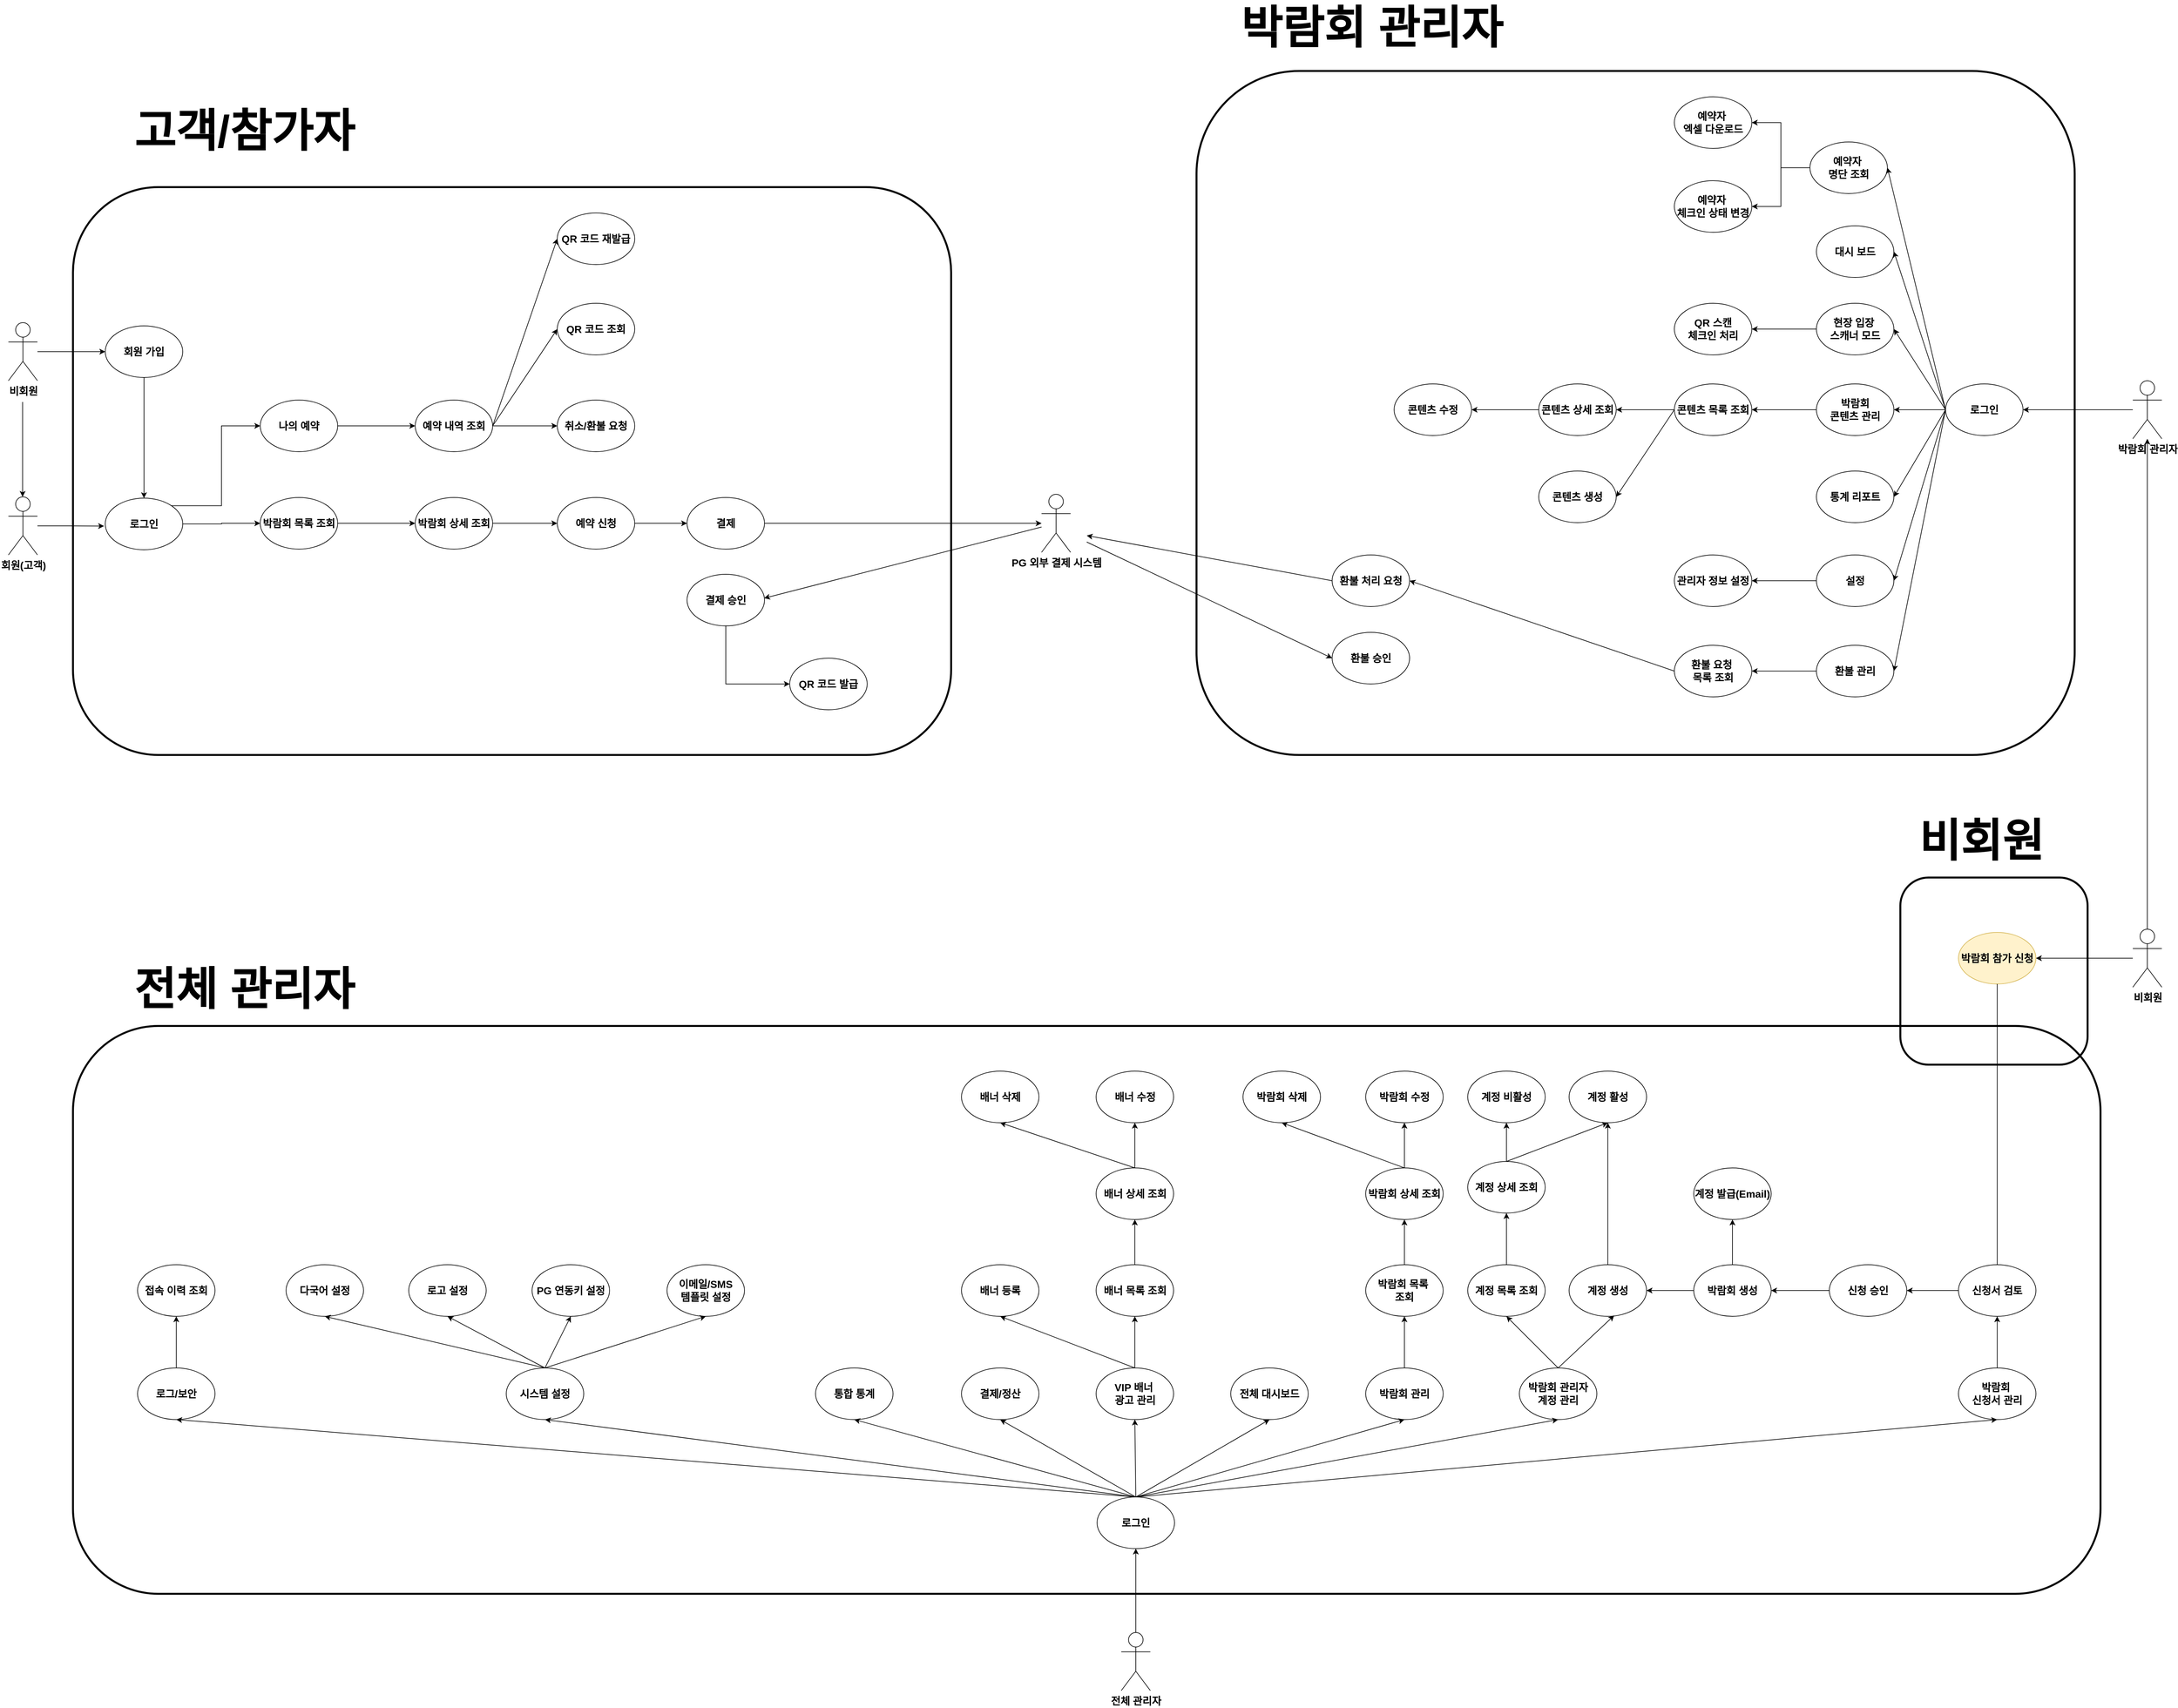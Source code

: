 <mxfile version="28.0.6">
  <diagram name="페이지-1" id="M0tbnselP6ZzbopTk5rP">
    <mxGraphModel dx="4820" dy="4141" grid="1" gridSize="10" guides="1" tooltips="1" connect="1" arrows="1" fold="1" page="1" pageScale="1" pageWidth="827" pageHeight="1169" math="0" shadow="0">
      <root>
        <mxCell id="0" />
        <mxCell id="1" parent="0" />
        <mxCell id="sVL81bUTCZYpE5jUuNYF-8" style="edgeStyle=orthogonalEdgeStyle;rounded=0;orthogonalLoop=1;jettySize=auto;html=1;fontStyle=1" edge="1" parent="1" target="sVL81bUTCZYpE5jUuNYF-1">
          <mxGeometry relative="1" as="geometry">
            <mxPoint x="152" y="283" as="sourcePoint" />
          </mxGeometry>
        </mxCell>
        <mxCell id="sVL81bUTCZYpE5jUuNYF-32" style="edgeStyle=orthogonalEdgeStyle;rounded=0;orthogonalLoop=1;jettySize=auto;html=1;entryX=0;entryY=0.5;entryDx=0;entryDy=0;fontStyle=1" edge="1" parent="1" source="jAhalYrTm7OzA3xliaxw-1" target="sVL81bUTCZYpE5jUuNYF-9">
          <mxGeometry relative="1" as="geometry">
            <mxPoint x="200" y="205" as="targetPoint" />
          </mxGeometry>
        </mxCell>
        <mxCell id="jAhalYrTm7OzA3xliaxw-1" value="&lt;font style=&quot;font-size: 16px;&quot;&gt;비회원&lt;/font&gt;" style="shape=umlActor;verticalLabelPosition=bottom;verticalAlign=top;html=1;outlineConnect=0;strokeColor=default;align=center;fontFamily=Helvetica;fontSize=12;fontColor=default;fillColor=default;fontStyle=1" parent="1" vertex="1">
          <mxGeometry x="130" y="160" width="45" height="90" as="geometry" />
        </mxCell>
        <mxCell id="sVL81bUTCZYpE5jUuNYF-33" value="" style="edgeStyle=orthogonalEdgeStyle;rounded=0;orthogonalLoop=1;jettySize=auto;html=1;entryX=-0.016;entryY=0.541;entryDx=0;entryDy=0;entryPerimeter=0;fontStyle=1" edge="1" parent="1" source="sVL81bUTCZYpE5jUuNYF-1" target="sVL81bUTCZYpE5jUuNYF-4">
          <mxGeometry relative="1" as="geometry" />
        </mxCell>
        <mxCell id="sVL81bUTCZYpE5jUuNYF-1" value="&lt;font style=&quot;font-size: 16px;&quot;&gt;회원(고객)&lt;/font&gt;" style="shape=umlActor;verticalLabelPosition=bottom;verticalAlign=top;html=1;outlineConnect=0;fontStyle=1" vertex="1" parent="1">
          <mxGeometry x="130" y="430" width="45" height="90" as="geometry" />
        </mxCell>
        <mxCell id="sVL81bUTCZYpE5jUuNYF-65" style="edgeStyle=orthogonalEdgeStyle;rounded=0;orthogonalLoop=1;jettySize=auto;html=1;fontFamily=Helvetica;fontSize=12;fontColor=default;fontStyle=1" edge="1" parent="1" source="sVL81bUTCZYpE5jUuNYF-4" target="sVL81bUTCZYpE5jUuNYF-5">
          <mxGeometry relative="1" as="geometry" />
        </mxCell>
        <mxCell id="sVL81bUTCZYpE5jUuNYF-67" style="edgeStyle=orthogonalEdgeStyle;rounded=0;orthogonalLoop=1;jettySize=auto;html=1;exitX=1;exitY=0;exitDx=0;exitDy=0;entryX=0;entryY=0.5;entryDx=0;entryDy=0;fontFamily=Helvetica;fontSize=12;fontColor=default;fontStyle=1" edge="1" parent="1" source="sVL81bUTCZYpE5jUuNYF-4" target="sVL81bUTCZYpE5jUuNYF-16">
          <mxGeometry relative="1" as="geometry" />
        </mxCell>
        <mxCell id="sVL81bUTCZYpE5jUuNYF-4" value="&lt;font&gt;로그인&lt;/font&gt;" style="ellipse;whiteSpace=wrap;html=1;strokeColor=default;align=center;verticalAlign=middle;fontFamily=Helvetica;fontSize=16;fontColor=default;fillColor=default;fontStyle=1" vertex="1" parent="1">
          <mxGeometry x="280" y="432" width="120" height="80" as="geometry" />
        </mxCell>
        <mxCell id="sVL81bUTCZYpE5jUuNYF-66" style="edgeStyle=orthogonalEdgeStyle;rounded=0;orthogonalLoop=1;jettySize=auto;html=1;fontFamily=Helvetica;fontSize=12;fontColor=default;fontStyle=1" edge="1" parent="1" source="sVL81bUTCZYpE5jUuNYF-5" target="sVL81bUTCZYpE5jUuNYF-17">
          <mxGeometry relative="1" as="geometry" />
        </mxCell>
        <mxCell id="sVL81bUTCZYpE5jUuNYF-5" value="박람회 목록 조회" style="ellipse;whiteSpace=wrap;html=1;strokeColor=default;align=center;verticalAlign=middle;fontFamily=Helvetica;fontSize=16;fontColor=default;fillColor=default;fontStyle=1" vertex="1" parent="1">
          <mxGeometry x="520" y="431" width="120" height="80" as="geometry" />
        </mxCell>
        <mxCell id="sVL81bUTCZYpE5jUuNYF-131" style="edgeStyle=orthogonalEdgeStyle;rounded=0;orthogonalLoop=1;jettySize=auto;html=1;fontFamily=Helvetica;fontSize=16;fontColor=default;fontStyle=1" edge="1" parent="1" source="sVL81bUTCZYpE5jUuNYF-6" target="sVL81bUTCZYpE5jUuNYF-19">
          <mxGeometry relative="1" as="geometry" />
        </mxCell>
        <mxCell id="sVL81bUTCZYpE5jUuNYF-6" value="박람회 관리자" style="shape=umlActor;verticalLabelPosition=bottom;verticalAlign=top;html=1;outlineConnect=0;fontSize=16;fontStyle=1" vertex="1" parent="1">
          <mxGeometry x="3420" y="250" width="45" height="90" as="geometry" />
        </mxCell>
        <mxCell id="sVL81bUTCZYpE5jUuNYF-144" style="edgeStyle=orthogonalEdgeStyle;rounded=0;orthogonalLoop=1;jettySize=auto;html=1;fontFamily=Helvetica;fontSize=16;fontColor=default;fontStyle=1" edge="1" parent="1" source="sVL81bUTCZYpE5jUuNYF-7" target="sVL81bUTCZYpE5jUuNYF-20">
          <mxGeometry relative="1" as="geometry" />
        </mxCell>
        <mxCell id="sVL81bUTCZYpE5jUuNYF-7" value="&lt;font style=&quot;font-size: 16px;&quot;&gt;전체 관리자&lt;/font&gt;" style="shape=umlActor;verticalLabelPosition=bottom;verticalAlign=top;html=1;outlineConnect=0;fontStyle=1" vertex="1" parent="1">
          <mxGeometry x="1853.5" y="2190" width="45" height="90" as="geometry" />
        </mxCell>
        <mxCell id="sVL81bUTCZYpE5jUuNYF-31" style="edgeStyle=orthogonalEdgeStyle;rounded=0;orthogonalLoop=1;jettySize=auto;html=1;fontStyle=1" edge="1" parent="1" source="sVL81bUTCZYpE5jUuNYF-9" target="sVL81bUTCZYpE5jUuNYF-4">
          <mxGeometry relative="1" as="geometry" />
        </mxCell>
        <mxCell id="sVL81bUTCZYpE5jUuNYF-9" value="&lt;font&gt;회원 가입&lt;/font&gt;" style="ellipse;whiteSpace=wrap;html=1;fontSize=16;fontStyle=1" vertex="1" parent="1">
          <mxGeometry x="280" y="165" width="120" height="80" as="geometry" />
        </mxCell>
        <mxCell id="sVL81bUTCZYpE5jUuNYF-11" value="대시 보드" style="ellipse;whiteSpace=wrap;html=1;strokeColor=default;align=center;verticalAlign=middle;fontFamily=Helvetica;fontSize=16;fontColor=default;fillColor=default;fontStyle=1" vertex="1" parent="1">
          <mxGeometry x="2930" y="10" width="120" height="80" as="geometry" />
        </mxCell>
        <mxCell id="sVL81bUTCZYpE5jUuNYF-85" style="edgeStyle=orthogonalEdgeStyle;rounded=0;orthogonalLoop=1;jettySize=auto;html=1;fontFamily=Helvetica;fontSize=16;fontColor=default;fontStyle=1" edge="1" parent="1" source="sVL81bUTCZYpE5jUuNYF-12" target="sVL81bUTCZYpE5jUuNYF-82">
          <mxGeometry relative="1" as="geometry" />
        </mxCell>
        <mxCell id="sVL81bUTCZYpE5jUuNYF-12" value="예약자&amp;nbsp;&lt;div&gt;명단 조회&lt;/div&gt;" style="ellipse;whiteSpace=wrap;html=1;strokeColor=default;align=center;verticalAlign=middle;fontFamily=Helvetica;fontSize=16;fontColor=default;fillColor=default;fontStyle=1" vertex="1" parent="1">
          <mxGeometry x="2920" y="-120" width="120" height="80" as="geometry" />
        </mxCell>
        <mxCell id="sVL81bUTCZYpE5jUuNYF-97" style="edgeStyle=orthogonalEdgeStyle;rounded=0;orthogonalLoop=1;jettySize=auto;html=1;fontFamily=Helvetica;fontSize=16;fontColor=default;fontStyle=1" edge="1" parent="1" source="sVL81bUTCZYpE5jUuNYF-13" target="sVL81bUTCZYpE5jUuNYF-96">
          <mxGeometry relative="1" as="geometry" />
        </mxCell>
        <mxCell id="sVL81bUTCZYpE5jUuNYF-13" value="&lt;div&gt;박람회&lt;/div&gt;콘텐츠 관리" style="ellipse;whiteSpace=wrap;html=1;strokeColor=default;align=center;verticalAlign=middle;fontFamily=Helvetica;fontSize=16;fontColor=default;fillColor=default;fontStyle=1" vertex="1" parent="1">
          <mxGeometry x="2930" y="255" width="120" height="80" as="geometry" />
        </mxCell>
        <mxCell id="sVL81bUTCZYpE5jUuNYF-14" value="통계 리포트" style="ellipse;whiteSpace=wrap;html=1;strokeColor=default;align=center;verticalAlign=middle;fontFamily=Helvetica;fontSize=16;fontColor=default;fillColor=default;fontStyle=1" vertex="1" parent="1">
          <mxGeometry x="2930" y="390" width="120" height="80" as="geometry" />
        </mxCell>
        <mxCell id="sVL81bUTCZYpE5jUuNYF-95" style="edgeStyle=orthogonalEdgeStyle;rounded=0;orthogonalLoop=1;jettySize=auto;html=1;fontFamily=Helvetica;fontSize=16;fontColor=default;fontStyle=1" edge="1" parent="1" source="sVL81bUTCZYpE5jUuNYF-15" target="sVL81bUTCZYpE5jUuNYF-94">
          <mxGeometry relative="1" as="geometry" />
        </mxCell>
        <mxCell id="sVL81bUTCZYpE5jUuNYF-15" value="설정" style="ellipse;whiteSpace=wrap;html=1;strokeColor=default;align=center;verticalAlign=middle;fontFamily=Helvetica;fontSize=16;fontColor=default;fillColor=default;fontStyle=1" vertex="1" parent="1">
          <mxGeometry x="2930" y="520" width="120" height="80" as="geometry" />
        </mxCell>
        <mxCell id="sVL81bUTCZYpE5jUuNYF-75" style="edgeStyle=orthogonalEdgeStyle;rounded=0;orthogonalLoop=1;jettySize=auto;html=1;fontFamily=Helvetica;fontSize=12;fontColor=default;fontStyle=1" edge="1" parent="1" source="sVL81bUTCZYpE5jUuNYF-16" target="sVL81bUTCZYpE5jUuNYF-59">
          <mxGeometry relative="1" as="geometry" />
        </mxCell>
        <mxCell id="sVL81bUTCZYpE5jUuNYF-16" value="나의 예약" style="ellipse;whiteSpace=wrap;html=1;strokeColor=default;align=center;verticalAlign=middle;fontFamily=Helvetica;fontSize=16;fontColor=default;fillColor=default;fontStyle=1" vertex="1" parent="1">
          <mxGeometry x="520" y="280" width="120" height="80" as="geometry" />
        </mxCell>
        <mxCell id="sVL81bUTCZYpE5jUuNYF-69" style="edgeStyle=orthogonalEdgeStyle;rounded=0;orthogonalLoop=1;jettySize=auto;html=1;fontFamily=Helvetica;fontSize=12;fontColor=default;fontStyle=1" edge="1" parent="1" source="sVL81bUTCZYpE5jUuNYF-17" target="sVL81bUTCZYpE5jUuNYF-55">
          <mxGeometry relative="1" as="geometry" />
        </mxCell>
        <mxCell id="sVL81bUTCZYpE5jUuNYF-17" value="박람회 상세 조회" style="ellipse;whiteSpace=wrap;html=1;strokeColor=default;align=center;verticalAlign=middle;fontFamily=Helvetica;fontSize=16;fontColor=default;fillColor=default;fontStyle=1" vertex="1" parent="1">
          <mxGeometry x="760" y="431" width="120" height="80" as="geometry" />
        </mxCell>
        <mxCell id="sVL81bUTCZYpE5jUuNYF-19" value="로그인" style="ellipse;whiteSpace=wrap;html=1;strokeColor=default;align=center;verticalAlign=middle;fontFamily=Helvetica;fontSize=16;fontColor=default;fillColor=default;fontStyle=1" vertex="1" parent="1">
          <mxGeometry x="3130" y="255" width="120" height="80" as="geometry" />
        </mxCell>
        <mxCell id="sVL81bUTCZYpE5jUuNYF-20" value="로그인" style="ellipse;whiteSpace=wrap;html=1;strokeColor=default;align=center;verticalAlign=middle;fontFamily=Helvetica;fontSize=16;fontColor=default;fillColor=default;fontStyle=1" vertex="1" parent="1">
          <mxGeometry x="1816" y="1980" width="120" height="80" as="geometry" />
        </mxCell>
        <mxCell id="sVL81bUTCZYpE5jUuNYF-22" value="전체 대시보드" style="ellipse;whiteSpace=wrap;html=1;strokeColor=default;align=center;verticalAlign=middle;fontFamily=Helvetica;fontSize=16;fontColor=default;fillColor=default;fontStyle=1" vertex="1" parent="1">
          <mxGeometry x="2023" y="1780" width="120" height="80" as="geometry" />
        </mxCell>
        <mxCell id="sVL81bUTCZYpE5jUuNYF-166" value="" style="edgeStyle=orthogonalEdgeStyle;rounded=0;orthogonalLoop=1;jettySize=auto;html=1;fontFamily=Helvetica;fontSize=16;fontColor=default;fontStyle=1" edge="1" parent="1" source="sVL81bUTCZYpE5jUuNYF-23" target="sVL81bUTCZYpE5jUuNYF-40">
          <mxGeometry relative="1" as="geometry" />
        </mxCell>
        <mxCell id="sVL81bUTCZYpE5jUuNYF-23" value="박람회 관리" style="ellipse;whiteSpace=wrap;html=1;strokeColor=default;align=center;verticalAlign=middle;fontFamily=Helvetica;fontSize=16;fontColor=default;fillColor=default;fontStyle=1" vertex="1" parent="1">
          <mxGeometry x="2232" y="1780" width="120" height="80" as="geometry" />
        </mxCell>
        <mxCell id="sVL81bUTCZYpE5jUuNYF-24" value="박람회 관리자&lt;div&gt;계정 관리&lt;/div&gt;" style="ellipse;whiteSpace=wrap;html=1;strokeColor=default;align=center;verticalAlign=middle;fontFamily=Helvetica;fontSize=16;fontColor=default;fillColor=default;fontStyle=1" vertex="1" parent="1">
          <mxGeometry x="2470" y="1780" width="120" height="80" as="geometry" />
        </mxCell>
        <mxCell id="sVL81bUTCZYpE5jUuNYF-178" value="" style="edgeStyle=orthogonalEdgeStyle;rounded=0;orthogonalLoop=1;jettySize=auto;html=1;fontFamily=Helvetica;fontSize=16;fontColor=default;fontStyle=1" edge="1" parent="1" source="sVL81bUTCZYpE5jUuNYF-25" target="sVL81bUTCZYpE5jUuNYF-64">
          <mxGeometry relative="1" as="geometry" />
        </mxCell>
        <mxCell id="sVL81bUTCZYpE5jUuNYF-25" value="VIP 배너&amp;nbsp;&lt;div&gt;광고 관리&lt;/div&gt;" style="ellipse;whiteSpace=wrap;html=1;strokeColor=default;align=center;verticalAlign=middle;fontFamily=Helvetica;fontSize=16;fontColor=default;fillColor=default;fontStyle=1" vertex="1" parent="1">
          <mxGeometry x="1814.5" y="1780" width="120" height="80" as="geometry" />
        </mxCell>
        <mxCell id="sVL81bUTCZYpE5jUuNYF-26" value="결제/정산" style="ellipse;whiteSpace=wrap;html=1;strokeColor=default;align=center;verticalAlign=middle;fontFamily=Helvetica;fontSize=16;fontColor=default;fillColor=default;fontStyle=1" vertex="1" parent="1">
          <mxGeometry x="1606" y="1780" width="120" height="80" as="geometry" />
        </mxCell>
        <mxCell id="sVL81bUTCZYpE5jUuNYF-27" value="통합 통계" style="ellipse;whiteSpace=wrap;html=1;strokeColor=default;align=center;verticalAlign=middle;fontFamily=Helvetica;fontSize=16;fontColor=default;fillColor=default;fontStyle=1" vertex="1" parent="1">
          <mxGeometry x="1380" y="1780" width="120" height="80" as="geometry" />
        </mxCell>
        <mxCell id="sVL81bUTCZYpE5jUuNYF-28" value="시스템 설정" style="ellipse;whiteSpace=wrap;html=1;strokeColor=default;align=center;verticalAlign=middle;fontFamily=Helvetica;fontSize=16;fontColor=default;fillColor=default;fontStyle=1" vertex="1" parent="1">
          <mxGeometry x="901" y="1780" width="120" height="80" as="geometry" />
        </mxCell>
        <mxCell id="sVL81bUTCZYpE5jUuNYF-189" value="" style="edgeStyle=orthogonalEdgeStyle;rounded=0;orthogonalLoop=1;jettySize=auto;html=1;fontFamily=Helvetica;fontSize=16;fontColor=default;fontStyle=1" edge="1" parent="1" source="sVL81bUTCZYpE5jUuNYF-29" target="sVL81bUTCZYpE5jUuNYF-188">
          <mxGeometry relative="1" as="geometry" />
        </mxCell>
        <mxCell id="sVL81bUTCZYpE5jUuNYF-29" value="로그/보안" style="ellipse;whiteSpace=wrap;html=1;strokeColor=default;align=center;verticalAlign=middle;fontFamily=Helvetica;fontSize=16;fontColor=default;fillColor=default;fontStyle=1" vertex="1" parent="1">
          <mxGeometry x="330" y="1780" width="120" height="80" as="geometry" />
        </mxCell>
        <mxCell id="sVL81bUTCZYpE5jUuNYF-93" style="edgeStyle=orthogonalEdgeStyle;rounded=0;orthogonalLoop=1;jettySize=auto;html=1;fontFamily=Helvetica;fontSize=16;fontColor=default;fontStyle=1" edge="1" parent="1" source="sVL81bUTCZYpE5jUuNYF-30" target="sVL81bUTCZYpE5jUuNYF-92">
          <mxGeometry relative="1" as="geometry" />
        </mxCell>
        <mxCell id="sVL81bUTCZYpE5jUuNYF-30" value="현장 입장&amp;nbsp;&lt;div&gt;스캐너 모드&lt;/div&gt;" style="ellipse;whiteSpace=wrap;html=1;strokeColor=default;align=center;verticalAlign=middle;fontFamily=Helvetica;fontSize=16;fontColor=default;fillColor=default;fontStyle=1" vertex="1" parent="1">
          <mxGeometry x="2930" y="130" width="120" height="80" as="geometry" />
        </mxCell>
        <mxCell id="sVL81bUTCZYpE5jUuNYF-160" value="" style="edgeStyle=orthogonalEdgeStyle;rounded=0;orthogonalLoop=1;jettySize=auto;html=1;fontFamily=Helvetica;fontSize=16;fontColor=default;fontStyle=1" edge="1" parent="1" source="sVL81bUTCZYpE5jUuNYF-36" target="sVL81bUTCZYpE5jUuNYF-43">
          <mxGeometry relative="1" as="geometry" />
        </mxCell>
        <mxCell id="sVL81bUTCZYpE5jUuNYF-162" value="" style="edgeStyle=orthogonalEdgeStyle;rounded=0;orthogonalLoop=1;jettySize=auto;html=1;fontFamily=Helvetica;fontSize=16;fontColor=default;fontStyle=1" edge="1" parent="1" source="sVL81bUTCZYpE5jUuNYF-36" target="sVL81bUTCZYpE5jUuNYF-54">
          <mxGeometry relative="1" as="geometry" />
        </mxCell>
        <mxCell id="sVL81bUTCZYpE5jUuNYF-36" value="박람회 생성" style="ellipse;whiteSpace=wrap;html=1;strokeColor=default;align=center;verticalAlign=middle;fontFamily=Helvetica;fontSize=16;fontColor=default;fillColor=default;fontStyle=1" vertex="1" parent="1">
          <mxGeometry x="2740" y="1620" width="120" height="80" as="geometry" />
        </mxCell>
        <mxCell id="sVL81bUTCZYpE5jUuNYF-37" value="박람회 수정" style="ellipse;whiteSpace=wrap;html=1;strokeColor=default;align=center;verticalAlign=middle;fontFamily=Helvetica;fontSize=16;fontColor=default;fillColor=default;fontStyle=1" vertex="1" parent="1">
          <mxGeometry x="2232" y="1320" width="120" height="80" as="geometry" />
        </mxCell>
        <mxCell id="sVL81bUTCZYpE5jUuNYF-38" value="박람회 삭제" style="ellipse;whiteSpace=wrap;html=1;strokeColor=default;align=center;verticalAlign=middle;fontFamily=Helvetica;fontSize=16;fontColor=default;fillColor=default;fontStyle=1" vertex="1" parent="1">
          <mxGeometry x="2042" y="1320" width="120" height="80" as="geometry" />
        </mxCell>
        <mxCell id="sVL81bUTCZYpE5jUuNYF-167" value="" style="edgeStyle=orthogonalEdgeStyle;rounded=0;orthogonalLoop=1;jettySize=auto;html=1;fontFamily=Helvetica;fontSize=16;fontColor=default;fontStyle=1" edge="1" parent="1" source="sVL81bUTCZYpE5jUuNYF-40" target="sVL81bUTCZYpE5jUuNYF-42">
          <mxGeometry relative="1" as="geometry" />
        </mxCell>
        <mxCell id="sVL81bUTCZYpE5jUuNYF-40" value="박람회 목록&amp;nbsp;&lt;div&gt;조회&lt;/div&gt;" style="ellipse;whiteSpace=wrap;html=1;strokeColor=default;align=center;verticalAlign=middle;fontFamily=Helvetica;fontSize=16;fontColor=default;fillColor=default;fontStyle=1" vertex="1" parent="1">
          <mxGeometry x="2232" y="1620" width="120" height="80" as="geometry" />
        </mxCell>
        <mxCell id="sVL81bUTCZYpE5jUuNYF-168" value="" style="edgeStyle=orthogonalEdgeStyle;rounded=0;orthogonalLoop=1;jettySize=auto;html=1;fontFamily=Helvetica;fontSize=16;fontColor=default;fontStyle=1" edge="1" parent="1" source="sVL81bUTCZYpE5jUuNYF-42" target="sVL81bUTCZYpE5jUuNYF-37">
          <mxGeometry relative="1" as="geometry" />
        </mxCell>
        <mxCell id="sVL81bUTCZYpE5jUuNYF-42" value="박람회 상세&amp;nbsp;&lt;span style=&quot;background-color: transparent; color: light-dark(rgb(0, 0, 0), rgb(255, 255, 255));&quot;&gt;조회&lt;/span&gt;" style="ellipse;whiteSpace=wrap;html=1;strokeColor=default;align=center;verticalAlign=middle;fontFamily=Helvetica;fontSize=16;fontColor=default;fillColor=default;fontStyle=1" vertex="1" parent="1">
          <mxGeometry x="2232" y="1470" width="120" height="80" as="geometry" />
        </mxCell>
        <mxCell id="sVL81bUTCZYpE5jUuNYF-161" style="edgeStyle=orthogonalEdgeStyle;rounded=0;orthogonalLoop=1;jettySize=auto;html=1;fontFamily=Helvetica;fontSize=16;fontColor=default;fontStyle=1" edge="1" parent="1" source="sVL81bUTCZYpE5jUuNYF-43" target="sVL81bUTCZYpE5jUuNYF-44">
          <mxGeometry relative="1" as="geometry" />
        </mxCell>
        <mxCell id="sVL81bUTCZYpE5jUuNYF-43" value="계정 생성" style="ellipse;whiteSpace=wrap;html=1;strokeColor=default;align=center;verticalAlign=middle;fontFamily=Helvetica;fontSize=16;fontColor=default;fillColor=default;fontStyle=1" vertex="1" parent="1">
          <mxGeometry x="2547" y="1620" width="120" height="80" as="geometry" />
        </mxCell>
        <mxCell id="sVL81bUTCZYpE5jUuNYF-44" value="계정 활성" style="ellipse;whiteSpace=wrap;html=1;strokeColor=default;align=center;verticalAlign=middle;fontFamily=Helvetica;fontSize=16;fontColor=default;fillColor=default;fontStyle=1" vertex="1" parent="1">
          <mxGeometry x="2547" y="1320" width="120" height="80" as="geometry" />
        </mxCell>
        <mxCell id="sVL81bUTCZYpE5jUuNYF-46" value="계정 비활성" style="ellipse;whiteSpace=wrap;html=1;strokeColor=default;align=center;verticalAlign=middle;fontFamily=Helvetica;fontSize=16;fontColor=default;fillColor=default;fontStyle=1" vertex="1" parent="1">
          <mxGeometry x="2390" y="1320" width="120" height="80" as="geometry" />
        </mxCell>
        <mxCell id="sVL81bUTCZYpE5jUuNYF-133" style="edgeStyle=orthogonalEdgeStyle;rounded=0;orthogonalLoop=1;jettySize=auto;html=1;fontFamily=Helvetica;fontSize=16;fontColor=default;" edge="1" parent="1" source="sVL81bUTCZYpE5jUuNYF-47" target="sVL81bUTCZYpE5jUuNYF-6">
          <mxGeometry relative="1" as="geometry" />
        </mxCell>
        <mxCell id="sVL81bUTCZYpE5jUuNYF-134" style="edgeStyle=orthogonalEdgeStyle;rounded=0;orthogonalLoop=1;jettySize=auto;html=1;fontFamily=Helvetica;fontSize=16;fontColor=default;" edge="1" parent="1" source="sVL81bUTCZYpE5jUuNYF-47" target="sVL81bUTCZYpE5jUuNYF-50">
          <mxGeometry relative="1" as="geometry" />
        </mxCell>
        <mxCell id="sVL81bUTCZYpE5jUuNYF-47" value="&lt;font style=&quot;font-size: 16px;&quot;&gt;비회원&lt;/font&gt;" style="shape=umlActor;verticalLabelPosition=bottom;verticalAlign=top;html=1;outlineConnect=0;fontStyle=1" vertex="1" parent="1">
          <mxGeometry x="3420" y="1100" width="45" height="90" as="geometry" />
        </mxCell>
        <mxCell id="sVL81bUTCZYpE5jUuNYF-50" value="박람회 참가 신청" style="ellipse;whiteSpace=wrap;html=1;strokeColor=#d6b656;align=center;verticalAlign=middle;fontFamily=Helvetica;fontSize=16;fillColor=#fff2cc;fontStyle=1" vertex="1" parent="1">
          <mxGeometry x="3150" y="1105" width="120" height="80" as="geometry" />
        </mxCell>
        <mxCell id="sVL81bUTCZYpE5jUuNYF-158" value="" style="edgeStyle=orthogonalEdgeStyle;rounded=0;orthogonalLoop=1;jettySize=auto;html=1;fontFamily=Helvetica;fontSize=16;fontColor=default;fontStyle=1" edge="1" parent="1" source="sVL81bUTCZYpE5jUuNYF-51" target="sVL81bUTCZYpE5jUuNYF-137">
          <mxGeometry relative="1" as="geometry" />
        </mxCell>
        <mxCell id="sVL81bUTCZYpE5jUuNYF-51" value="신청서 검토" style="ellipse;whiteSpace=wrap;html=1;strokeColor=default;align=center;verticalAlign=middle;fontFamily=Helvetica;fontSize=16;fontColor=default;fillColor=default;fontStyle=1" vertex="1" parent="1">
          <mxGeometry x="3150" y="1620" width="120" height="80" as="geometry" />
        </mxCell>
        <mxCell id="sVL81bUTCZYpE5jUuNYF-54" value="계정 발급(Email)" style="ellipse;whiteSpace=wrap;html=1;strokeColor=default;align=center;verticalAlign=middle;fontFamily=Helvetica;fontSize=16;fontColor=default;fillColor=default;fontStyle=1" vertex="1" parent="1">
          <mxGeometry x="2740" y="1470" width="120" height="80" as="geometry" />
        </mxCell>
        <mxCell id="sVL81bUTCZYpE5jUuNYF-72" style="edgeStyle=orthogonalEdgeStyle;rounded=0;orthogonalLoop=1;jettySize=auto;html=1;fontFamily=Helvetica;fontSize=12;fontColor=default;fontStyle=1" edge="1" parent="1" source="sVL81bUTCZYpE5jUuNYF-55" target="sVL81bUTCZYpE5jUuNYF-57">
          <mxGeometry relative="1" as="geometry" />
        </mxCell>
        <mxCell id="sVL81bUTCZYpE5jUuNYF-55" value="예약 신청" style="ellipse;whiteSpace=wrap;html=1;strokeColor=default;align=center;verticalAlign=middle;fontFamily=Helvetica;fontSize=16;fontColor=default;fillColor=default;fontStyle=1" vertex="1" parent="1">
          <mxGeometry x="980" y="431" width="120" height="80" as="geometry" />
        </mxCell>
        <mxCell id="sVL81bUTCZYpE5jUuNYF-74" style="edgeStyle=orthogonalEdgeStyle;rounded=0;orthogonalLoop=1;jettySize=auto;html=1;fontFamily=Helvetica;fontSize=12;fontColor=default;fontStyle=1" edge="1" parent="1" source="sVL81bUTCZYpE5jUuNYF-57" target="sVL81bUTCZYpE5jUuNYF-62">
          <mxGeometry relative="1" as="geometry" />
        </mxCell>
        <mxCell id="sVL81bUTCZYpE5jUuNYF-57" value="결제" style="ellipse;whiteSpace=wrap;html=1;strokeColor=default;align=center;verticalAlign=middle;fontFamily=Helvetica;fontSize=16;fontColor=default;fillColor=default;fontStyle=1" vertex="1" parent="1">
          <mxGeometry x="1181" y="431" width="120" height="80" as="geometry" />
        </mxCell>
        <mxCell id="sVL81bUTCZYpE5jUuNYF-58" value="QR 코드 발급" style="ellipse;whiteSpace=wrap;html=1;strokeColor=default;align=center;verticalAlign=middle;fontFamily=Helvetica;fontSize=16;fontColor=default;fillColor=default;fontStyle=1" vertex="1" parent="1">
          <mxGeometry x="1340" y="680" width="120" height="80" as="geometry" />
        </mxCell>
        <mxCell id="sVL81bUTCZYpE5jUuNYF-70" style="edgeStyle=orthogonalEdgeStyle;rounded=0;orthogonalLoop=1;jettySize=auto;html=1;fontFamily=Helvetica;fontSize=12;fontColor=default;fontStyle=1" edge="1" parent="1" source="sVL81bUTCZYpE5jUuNYF-59" target="sVL81bUTCZYpE5jUuNYF-60">
          <mxGeometry relative="1" as="geometry" />
        </mxCell>
        <mxCell id="sVL81bUTCZYpE5jUuNYF-59" value="예약 내역 조회" style="ellipse;whiteSpace=wrap;html=1;strokeColor=default;align=center;verticalAlign=middle;fontFamily=Helvetica;fontSize=16;fontColor=default;fillColor=default;fontStyle=1" vertex="1" parent="1">
          <mxGeometry x="760" y="280" width="120" height="80" as="geometry" />
        </mxCell>
        <mxCell id="sVL81bUTCZYpE5jUuNYF-60" value="취소/환불 요청" style="ellipse;whiteSpace=wrap;html=1;strokeColor=default;align=center;verticalAlign=middle;fontFamily=Helvetica;fontSize=16;fontColor=default;fillColor=default;fontStyle=1" vertex="1" parent="1">
          <mxGeometry x="980" y="280" width="120" height="80" as="geometry" />
        </mxCell>
        <mxCell id="sVL81bUTCZYpE5jUuNYF-61" value="QR 코드 조회" style="ellipse;whiteSpace=wrap;html=1;strokeColor=default;align=center;verticalAlign=middle;fontFamily=Helvetica;fontSize=16;fontColor=default;fillColor=default;fontStyle=1" vertex="1" parent="1">
          <mxGeometry x="980" y="130" width="120" height="80" as="geometry" />
        </mxCell>
        <mxCell id="sVL81bUTCZYpE5jUuNYF-62" value="PG 외부 결제 시스템" style="shape=umlActor;verticalLabelPosition=bottom;verticalAlign=top;html=1;outlineConnect=0;strokeColor=default;align=center;fontFamily=Helvetica;fontSize=16;fontColor=default;fillColor=default;fontStyle=1" vertex="1" parent="1">
          <mxGeometry x="1730" y="426" width="45" height="90" as="geometry" />
        </mxCell>
        <mxCell id="sVL81bUTCZYpE5jUuNYF-179" value="" style="edgeStyle=orthogonalEdgeStyle;rounded=0;orthogonalLoop=1;jettySize=auto;html=1;fontFamily=Helvetica;fontSize=16;fontColor=default;fontStyle=1" edge="1" parent="1" source="sVL81bUTCZYpE5jUuNYF-64" target="sVL81bUTCZYpE5jUuNYF-171">
          <mxGeometry relative="1" as="geometry" />
        </mxCell>
        <mxCell id="sVL81bUTCZYpE5jUuNYF-64" value="배너 목록&amp;nbsp;&lt;span style=&quot;background-color: transparent; color: light-dark(rgb(0, 0, 0), rgb(255, 255, 255));&quot;&gt;조회&lt;/span&gt;" style="ellipse;whiteSpace=wrap;html=1;strokeColor=default;align=center;verticalAlign=middle;fontFamily=Helvetica;fontSize=16;fontColor=default;fillColor=default;fontStyle=1" vertex="1" parent="1">
          <mxGeometry x="1814.5" y="1620" width="120" height="80" as="geometry" />
        </mxCell>
        <mxCell id="sVL81bUTCZYpE5jUuNYF-79" style="edgeStyle=orthogonalEdgeStyle;rounded=0;orthogonalLoop=1;jettySize=auto;html=1;entryX=0;entryY=0.5;entryDx=0;entryDy=0;fontFamily=Helvetica;fontSize=12;fontColor=default;exitX=0.5;exitY=1;exitDx=0;exitDy=0;fontStyle=1" edge="1" parent="1" source="sVL81bUTCZYpE5jUuNYF-77" target="sVL81bUTCZYpE5jUuNYF-58">
          <mxGeometry relative="1" as="geometry">
            <mxPoint x="1220" y="675" as="sourcePoint" />
            <mxPoint x="1319.0" y="765" as="targetPoint" />
          </mxGeometry>
        </mxCell>
        <mxCell id="sVL81bUTCZYpE5jUuNYF-77" value="결제 승인" style="ellipse;whiteSpace=wrap;html=1;strokeColor=default;align=center;verticalAlign=middle;fontFamily=Helvetica;fontSize=16;fontColor=default;fillColor=default;fontStyle=1" vertex="1" parent="1">
          <mxGeometry x="1181" y="550" width="120" height="80" as="geometry" />
        </mxCell>
        <mxCell id="sVL81bUTCZYpE5jUuNYF-80" value="" style="endArrow=classic;html=1;rounded=0;fontFamily=Helvetica;fontSize=12;fontColor=default;entryX=0.995;entryY=0.463;entryDx=0;entryDy=0;entryPerimeter=0;fontStyle=1" edge="1" parent="1" source="sVL81bUTCZYpE5jUuNYF-62" target="sVL81bUTCZYpE5jUuNYF-77">
          <mxGeometry width="50" height="50" relative="1" as="geometry">
            <mxPoint x="1380" y="585" as="sourcePoint" />
            <mxPoint x="1430" y="535" as="targetPoint" />
          </mxGeometry>
        </mxCell>
        <mxCell id="sVL81bUTCZYpE5jUuNYF-81" value="예약자&amp;nbsp;&lt;div&gt;엑셀 다운로드&lt;/div&gt;" style="ellipse;whiteSpace=wrap;html=1;strokeColor=default;align=center;verticalAlign=middle;fontFamily=Helvetica;fontSize=16;fontColor=default;fillColor=default;fontStyle=1" vertex="1" parent="1">
          <mxGeometry x="2710" y="-190" width="120" height="80" as="geometry" />
        </mxCell>
        <mxCell id="sVL81bUTCZYpE5jUuNYF-82" value="예약자&amp;nbsp;&lt;div&gt;체크인 상태 변경&lt;/div&gt;" style="ellipse;whiteSpace=wrap;html=1;strokeColor=default;align=center;verticalAlign=middle;fontFamily=Helvetica;fontSize=16;fontColor=default;fillColor=default;fontStyle=1" vertex="1" parent="1">
          <mxGeometry x="2710" y="-60" width="120" height="80" as="geometry" />
        </mxCell>
        <mxCell id="sVL81bUTCZYpE5jUuNYF-83" value="" style="endArrow=classic;html=1;rounded=0;fontFamily=Helvetica;fontSize=12;fontColor=default;entryX=1;entryY=0.5;entryDx=0;entryDy=0;exitX=0;exitY=0.5;exitDx=0;exitDy=0;fontStyle=1" edge="1" parent="1" source="sVL81bUTCZYpE5jUuNYF-19" target="sVL81bUTCZYpE5jUuNYF-12">
          <mxGeometry width="50" height="50" relative="1" as="geometry">
            <mxPoint x="2090" y="20" as="sourcePoint" />
            <mxPoint x="1860" y="126" as="targetPoint" />
          </mxGeometry>
        </mxCell>
        <mxCell id="sVL81bUTCZYpE5jUuNYF-84" style="edgeStyle=orthogonalEdgeStyle;rounded=0;orthogonalLoop=1;jettySize=auto;html=1;entryX=1;entryY=0.5;entryDx=0;entryDy=0;fontFamily=Helvetica;fontSize=16;fontColor=default;fontStyle=1" edge="1" parent="1" source="sVL81bUTCZYpE5jUuNYF-12" target="sVL81bUTCZYpE5jUuNYF-81">
          <mxGeometry relative="1" as="geometry" />
        </mxCell>
        <mxCell id="sVL81bUTCZYpE5jUuNYF-87" value="" style="endArrow=classic;html=1;rounded=0;fontFamily=Helvetica;fontSize=12;fontColor=default;entryX=1;entryY=0.5;entryDx=0;entryDy=0;exitX=0;exitY=0.5;exitDx=0;exitDy=0;fontStyle=1" edge="1" parent="1" source="sVL81bUTCZYpE5jUuNYF-19" target="sVL81bUTCZYpE5jUuNYF-11">
          <mxGeometry width="50" height="50" relative="1" as="geometry">
            <mxPoint x="2270" y="499" as="sourcePoint" />
            <mxPoint x="2381" y="260" as="targetPoint" />
          </mxGeometry>
        </mxCell>
        <mxCell id="sVL81bUTCZYpE5jUuNYF-88" value="" style="endArrow=classic;html=1;rounded=0;fontFamily=Helvetica;fontSize=12;fontColor=default;exitX=0;exitY=0.5;exitDx=0;exitDy=0;entryX=1;entryY=0.5;entryDx=0;entryDy=0;fontStyle=1" edge="1" parent="1" source="sVL81bUTCZYpE5jUuNYF-19" target="sVL81bUTCZYpE5jUuNYF-30">
          <mxGeometry width="50" height="50" relative="1" as="geometry">
            <mxPoint x="2220" y="400" as="sourcePoint" />
            <mxPoint x="2330" y="280" as="targetPoint" />
          </mxGeometry>
        </mxCell>
        <mxCell id="sVL81bUTCZYpE5jUuNYF-89" value="" style="endArrow=classic;html=1;rounded=0;fontFamily=Helvetica;fontSize=12;fontColor=default;exitX=0;exitY=0.5;exitDx=0;exitDy=0;fontStyle=1" edge="1" parent="1" source="sVL81bUTCZYpE5jUuNYF-19">
          <mxGeometry width="50" height="50" relative="1" as="geometry">
            <mxPoint x="2340" y="460" as="sourcePoint" />
            <mxPoint x="3050" y="295" as="targetPoint" />
          </mxGeometry>
        </mxCell>
        <mxCell id="sVL81bUTCZYpE5jUuNYF-90" value="" style="endArrow=classic;html=1;rounded=0;fontFamily=Helvetica;fontSize=12;fontColor=default;entryX=1;entryY=0.5;entryDx=0;entryDy=0;exitX=0;exitY=0.5;exitDx=0;exitDy=0;fontStyle=1" edge="1" parent="1" source="sVL81bUTCZYpE5jUuNYF-19" target="sVL81bUTCZYpE5jUuNYF-14">
          <mxGeometry width="50" height="50" relative="1" as="geometry">
            <mxPoint x="2360" y="450" as="sourcePoint" />
            <mxPoint x="2470" y="330" as="targetPoint" />
          </mxGeometry>
        </mxCell>
        <mxCell id="sVL81bUTCZYpE5jUuNYF-91" value="" style="endArrow=classic;html=1;rounded=0;fontFamily=Helvetica;fontSize=12;fontColor=default;entryX=1;entryY=0.5;entryDx=0;entryDy=0;exitX=0;exitY=0.5;exitDx=0;exitDy=0;fontStyle=1" edge="1" parent="1" source="sVL81bUTCZYpE5jUuNYF-19" target="sVL81bUTCZYpE5jUuNYF-15">
          <mxGeometry width="50" height="50" relative="1" as="geometry">
            <mxPoint x="3270" y="350" as="sourcePoint" />
            <mxPoint x="2240" y="680" as="targetPoint" />
          </mxGeometry>
        </mxCell>
        <mxCell id="sVL81bUTCZYpE5jUuNYF-92" value="QR 스캔&lt;div&gt;체크인 처리&lt;/div&gt;" style="ellipse;whiteSpace=wrap;html=1;strokeColor=default;align=center;verticalAlign=middle;fontFamily=Helvetica;fontSize=16;fontColor=default;fillColor=default;fontStyle=1" vertex="1" parent="1">
          <mxGeometry x="2710" y="130" width="120" height="80" as="geometry" />
        </mxCell>
        <mxCell id="sVL81bUTCZYpE5jUuNYF-94" value="관리자 정보 설정" style="ellipse;whiteSpace=wrap;html=1;strokeColor=default;align=center;verticalAlign=middle;fontFamily=Helvetica;fontSize=16;fontColor=default;fillColor=default;fontStyle=1" vertex="1" parent="1">
          <mxGeometry x="2710" y="520" width="120" height="80" as="geometry" />
        </mxCell>
        <mxCell id="sVL81bUTCZYpE5jUuNYF-103" style="edgeStyle=orthogonalEdgeStyle;rounded=0;orthogonalLoop=1;jettySize=auto;html=1;fontFamily=Helvetica;fontSize=16;fontColor=default;fontStyle=1" edge="1" parent="1" source="sVL81bUTCZYpE5jUuNYF-96" target="sVL81bUTCZYpE5jUuNYF-101">
          <mxGeometry relative="1" as="geometry" />
        </mxCell>
        <mxCell id="sVL81bUTCZYpE5jUuNYF-98" value="콘텐츠 생성" style="ellipse;whiteSpace=wrap;html=1;strokeColor=default;align=center;verticalAlign=middle;fontFamily=Helvetica;fontSize=16;fontColor=default;fillColor=default;fontStyle=1" vertex="1" parent="1">
          <mxGeometry x="2500" y="390" width="120" height="80" as="geometry" />
        </mxCell>
        <mxCell id="sVL81bUTCZYpE5jUuNYF-99" value="" style="endArrow=classic;html=1;rounded=0;fontFamily=Helvetica;fontSize=12;fontColor=default;entryX=1;entryY=0.5;entryDx=0;entryDy=0;exitX=0;exitY=0.5;exitDx=0;exitDy=0;fontStyle=1" edge="1" parent="1" source="sVL81bUTCZYpE5jUuNYF-96" target="sVL81bUTCZYpE5jUuNYF-98">
          <mxGeometry width="50" height="50" relative="1" as="geometry">
            <mxPoint x="2260" y="250" as="sourcePoint" />
            <mxPoint x="2370" y="380" as="targetPoint" />
          </mxGeometry>
        </mxCell>
        <mxCell id="sVL81bUTCZYpE5jUuNYF-104" style="edgeStyle=orthogonalEdgeStyle;rounded=0;orthogonalLoop=1;jettySize=auto;html=1;fontFamily=Helvetica;fontSize=16;fontColor=default;fontStyle=1" edge="1" parent="1" source="sVL81bUTCZYpE5jUuNYF-101" target="sVL81bUTCZYpE5jUuNYF-102">
          <mxGeometry relative="1" as="geometry" />
        </mxCell>
        <mxCell id="sVL81bUTCZYpE5jUuNYF-101" value="콘텐츠 상세 조회" style="ellipse;whiteSpace=wrap;html=1;strokeColor=default;align=center;verticalAlign=middle;fontFamily=Helvetica;fontSize=16;fontColor=default;fillColor=default;fontStyle=1" vertex="1" parent="1">
          <mxGeometry x="2500" y="255" width="120" height="80" as="geometry" />
        </mxCell>
        <mxCell id="sVL81bUTCZYpE5jUuNYF-102" value="콘텐츠 수정" style="ellipse;whiteSpace=wrap;html=1;strokeColor=default;align=center;verticalAlign=middle;fontFamily=Helvetica;fontSize=16;fontColor=default;fillColor=default;fontStyle=1" vertex="1" parent="1">
          <mxGeometry x="2276" y="255" width="120" height="80" as="geometry" />
        </mxCell>
        <mxCell id="sVL81bUTCZYpE5jUuNYF-110" style="edgeStyle=orthogonalEdgeStyle;rounded=0;orthogonalLoop=1;jettySize=auto;html=1;fontFamily=Helvetica;fontSize=16;fontColor=default;fontStyle=1" edge="1" parent="1" source="sVL81bUTCZYpE5jUuNYF-106" target="sVL81bUTCZYpE5jUuNYF-109">
          <mxGeometry relative="1" as="geometry" />
        </mxCell>
        <mxCell id="sVL81bUTCZYpE5jUuNYF-106" value="환불 관리" style="ellipse;whiteSpace=wrap;html=1;strokeColor=default;align=center;verticalAlign=middle;fontFamily=Helvetica;fontSize=16;fontColor=default;fillColor=default;fontStyle=1" vertex="1" parent="1">
          <mxGeometry x="2930" y="660" width="120" height="80" as="geometry" />
        </mxCell>
        <mxCell id="sVL81bUTCZYpE5jUuNYF-107" value="" style="endArrow=classic;html=1;rounded=0;fontFamily=Helvetica;fontSize=12;fontColor=default;entryX=1;entryY=0.5;entryDx=0;entryDy=0;exitX=0;exitY=0.5;exitDx=0;exitDy=0;fontStyle=1" edge="1" parent="1" source="sVL81bUTCZYpE5jUuNYF-19" target="sVL81bUTCZYpE5jUuNYF-106">
          <mxGeometry width="50" height="50" relative="1" as="geometry">
            <mxPoint x="2040" y="380" as="sourcePoint" />
            <mxPoint x="2150" y="640" as="targetPoint" />
          </mxGeometry>
        </mxCell>
        <mxCell id="sVL81bUTCZYpE5jUuNYF-109" value="환불 요청&amp;nbsp;&lt;div&gt;목록 조회&lt;/div&gt;" style="ellipse;whiteSpace=wrap;html=1;strokeColor=default;align=center;verticalAlign=middle;fontFamily=Helvetica;fontSize=16;fontColor=default;fillColor=default;fontStyle=1" vertex="1" parent="1">
          <mxGeometry x="2710" y="660" width="120" height="80" as="geometry" />
        </mxCell>
        <mxCell id="sVL81bUTCZYpE5jUuNYF-111" value="환불 처리 요청" style="ellipse;whiteSpace=wrap;html=1;strokeColor=default;align=center;verticalAlign=middle;fontFamily=Helvetica;fontSize=16;fontColor=default;fillColor=default;fontStyle=1" vertex="1" parent="1">
          <mxGeometry x="2180" y="520" width="120" height="80" as="geometry" />
        </mxCell>
        <mxCell id="sVL81bUTCZYpE5jUuNYF-115" value="" style="endArrow=classic;html=1;rounded=0;fontFamily=Helvetica;fontSize=12;fontColor=default;exitX=0;exitY=0.5;exitDx=0;exitDy=0;" edge="1" parent="1" source="sVL81bUTCZYpE5jUuNYF-111">
          <mxGeometry width="50" height="50" relative="1" as="geometry">
            <mxPoint x="2970" y="670" as="sourcePoint" />
            <mxPoint x="1800" y="490" as="targetPoint" />
          </mxGeometry>
        </mxCell>
        <mxCell id="sVL81bUTCZYpE5jUuNYF-116" value="QR 코드 재발급" style="ellipse;whiteSpace=wrap;html=1;strokeColor=default;align=center;verticalAlign=middle;fontFamily=Helvetica;fontSize=16;fontColor=default;fillColor=default;fontStyle=1" vertex="1" parent="1">
          <mxGeometry x="980" y="-10" width="120" height="80" as="geometry" />
        </mxCell>
        <mxCell id="sVL81bUTCZYpE5jUuNYF-118" value="" style="endArrow=classic;html=1;rounded=0;fontFamily=Helvetica;fontSize=12;fontColor=default;entryX=0;entryY=0.5;entryDx=0;entryDy=0;exitX=1;exitY=0.5;exitDx=0;exitDy=0;fontStyle=1" edge="1" parent="1" source="sVL81bUTCZYpE5jUuNYF-59" target="sVL81bUTCZYpE5jUuNYF-61">
          <mxGeometry width="50" height="50" relative="1" as="geometry">
            <mxPoint x="850" y="-10" as="sourcePoint" />
            <mxPoint x="620" y="96" as="targetPoint" />
          </mxGeometry>
        </mxCell>
        <mxCell id="sVL81bUTCZYpE5jUuNYF-119" value="" style="endArrow=classic;html=1;rounded=0;fontFamily=Helvetica;fontSize=12;fontColor=default;entryX=0;entryY=0.5;entryDx=0;entryDy=0;exitX=1;exitY=0.5;exitDx=0;exitDy=0;fontStyle=1" edge="1" parent="1" source="sVL81bUTCZYpE5jUuNYF-59" target="sVL81bUTCZYpE5jUuNYF-116">
          <mxGeometry width="50" height="50" relative="1" as="geometry">
            <mxPoint x="820" y="320" as="sourcePoint" />
            <mxPoint x="920" y="170" as="targetPoint" />
          </mxGeometry>
        </mxCell>
        <mxCell id="sVL81bUTCZYpE5jUuNYF-123" value="" style="endArrow=classic;html=1;rounded=0;fontFamily=Helvetica;fontSize=12;fontColor=default;entryX=0;entryY=0.5;entryDx=0;entryDy=0;fontStyle=1" edge="1" parent="1" source="sVL81bUTCZYpE5jUuNYF-13" target="sVL81bUTCZYpE5jUuNYF-96">
          <mxGeometry width="50" height="50" relative="1" as="geometry">
            <mxPoint x="3560" y="295" as="sourcePoint" />
            <mxPoint x="4450" y="430" as="targetPoint" />
          </mxGeometry>
        </mxCell>
        <mxCell id="sVL81bUTCZYpE5jUuNYF-96" value="콘텐츠 목록 조회" style="ellipse;whiteSpace=wrap;html=1;strokeColor=default;align=center;verticalAlign=middle;fontFamily=Helvetica;fontSize=16;fontColor=default;fillColor=default;fontStyle=1" vertex="1" parent="1">
          <mxGeometry x="2710" y="255" width="120" height="80" as="geometry" />
        </mxCell>
        <mxCell id="sVL81bUTCZYpE5jUuNYF-127" value="환불 승인" style="ellipse;whiteSpace=wrap;html=1;strokeColor=default;align=center;verticalAlign=middle;fontFamily=Helvetica;fontSize=16;fontColor=default;fillColor=default;fontStyle=1" vertex="1" parent="1">
          <mxGeometry x="2180" y="640" width="120" height="80" as="geometry" />
        </mxCell>
        <mxCell id="sVL81bUTCZYpE5jUuNYF-128" value="" style="endArrow=classic;html=1;rounded=0;fontFamily=Helvetica;fontSize=12;fontColor=default;entryX=0;entryY=0.5;entryDx=0;entryDy=0;" edge="1" parent="1" target="sVL81bUTCZYpE5jUuNYF-127">
          <mxGeometry width="50" height="50" relative="1" as="geometry">
            <mxPoint x="1800" y="500" as="sourcePoint" />
            <mxPoint x="2040" y="660" as="targetPoint" />
          </mxGeometry>
        </mxCell>
        <mxCell id="sVL81bUTCZYpE5jUuNYF-129" value="" style="endArrow=classic;html=1;rounded=0;fontFamily=Helvetica;fontSize=12;fontColor=default;exitX=0;exitY=0.5;exitDx=0;exitDy=0;entryX=1;entryY=0.5;entryDx=0;entryDy=0;fontStyle=1" edge="1" parent="1" source="sVL81bUTCZYpE5jUuNYF-109" target="sVL81bUTCZYpE5jUuNYF-111">
          <mxGeometry width="50" height="50" relative="1" as="geometry">
            <mxPoint x="2450" y="640" as="sourcePoint" />
            <mxPoint x="2070" y="570" as="targetPoint" />
          </mxGeometry>
        </mxCell>
        <mxCell id="sVL81bUTCZYpE5jUuNYF-135" value="" style="endArrow=none;html=1;rounded=0;fontFamily=Helvetica;fontSize=16;fontColor=default;" edge="1" parent="1" source="sVL81bUTCZYpE5jUuNYF-50" target="sVL81bUTCZYpE5jUuNYF-51">
          <mxGeometry width="50" height="50" relative="1" as="geometry">
            <mxPoint x="3210" y="1160" as="sourcePoint" />
            <mxPoint x="2970" y="880" as="targetPoint" />
          </mxGeometry>
        </mxCell>
        <mxCell id="sVL81bUTCZYpE5jUuNYF-159" value="" style="edgeStyle=orthogonalEdgeStyle;rounded=0;orthogonalLoop=1;jettySize=auto;html=1;fontFamily=Helvetica;fontSize=16;fontColor=default;fontStyle=1" edge="1" parent="1" source="sVL81bUTCZYpE5jUuNYF-137" target="sVL81bUTCZYpE5jUuNYF-36">
          <mxGeometry relative="1" as="geometry" />
        </mxCell>
        <mxCell id="sVL81bUTCZYpE5jUuNYF-137" value="신청 승인" style="ellipse;whiteSpace=wrap;html=1;strokeColor=default;align=center;verticalAlign=middle;fontFamily=Helvetica;fontSize=16;fontColor=default;fillColor=default;fontStyle=1" vertex="1" parent="1">
          <mxGeometry x="2950" y="1620" width="120" height="80" as="geometry" />
        </mxCell>
        <mxCell id="sVL81bUTCZYpE5jUuNYF-157" value="" style="edgeStyle=orthogonalEdgeStyle;rounded=0;orthogonalLoop=1;jettySize=auto;html=1;fontFamily=Helvetica;fontSize=16;fontColor=default;fontStyle=1" edge="1" parent="1" source="sVL81bUTCZYpE5jUuNYF-140" target="sVL81bUTCZYpE5jUuNYF-51">
          <mxGeometry relative="1" as="geometry" />
        </mxCell>
        <mxCell id="sVL81bUTCZYpE5jUuNYF-140" value="박람회&amp;nbsp;&lt;div&gt;신청서 관리&lt;/div&gt;" style="ellipse;whiteSpace=wrap;html=1;strokeColor=default;align=center;verticalAlign=middle;fontFamily=Helvetica;fontSize=16;fontColor=default;fillColor=default;fontStyle=1" vertex="1" parent="1">
          <mxGeometry x="3150" y="1780" width="120" height="80" as="geometry" />
        </mxCell>
        <mxCell id="sVL81bUTCZYpE5jUuNYF-163" value="" style="edgeStyle=orthogonalEdgeStyle;rounded=0;orthogonalLoop=1;jettySize=auto;html=1;fontFamily=Helvetica;fontSize=16;fontColor=default;fontStyle=1" edge="1" parent="1" source="sVL81bUTCZYpE5jUuNYF-141" target="sVL81bUTCZYpE5jUuNYF-142">
          <mxGeometry relative="1" as="geometry" />
        </mxCell>
        <mxCell id="sVL81bUTCZYpE5jUuNYF-141" value="계정 목록 조회" style="ellipse;whiteSpace=wrap;html=1;strokeColor=default;align=center;verticalAlign=middle;fontFamily=Helvetica;fontSize=16;fontColor=default;fillColor=default;fontStyle=1" vertex="1" parent="1">
          <mxGeometry x="2390" y="1620" width="120" height="80" as="geometry" />
        </mxCell>
        <mxCell id="sVL81bUTCZYpE5jUuNYF-164" value="" style="edgeStyle=orthogonalEdgeStyle;rounded=0;orthogonalLoop=1;jettySize=auto;html=1;fontFamily=Helvetica;fontSize=16;fontColor=default;fontStyle=1" edge="1" parent="1" source="sVL81bUTCZYpE5jUuNYF-142" target="sVL81bUTCZYpE5jUuNYF-46">
          <mxGeometry relative="1" as="geometry" />
        </mxCell>
        <mxCell id="sVL81bUTCZYpE5jUuNYF-142" value="계정 상세 조회" style="ellipse;whiteSpace=wrap;html=1;strokeColor=default;align=center;verticalAlign=middle;fontFamily=Helvetica;fontSize=16;fontColor=default;fillColor=default;fontStyle=1" vertex="1" parent="1">
          <mxGeometry x="2390" y="1460" width="120" height="80" as="geometry" />
        </mxCell>
        <mxCell id="sVL81bUTCZYpE5jUuNYF-143" value="" style="endArrow=classic;html=1;rounded=0;fontFamily=Helvetica;fontSize=16;fontColor=default;entryX=0.582;entryY=0.983;entryDx=0;entryDy=0;entryPerimeter=0;exitX=0.5;exitY=0;exitDx=0;exitDy=0;fontStyle=1" edge="1" parent="1" source="sVL81bUTCZYpE5jUuNYF-24" target="sVL81bUTCZYpE5jUuNYF-43">
          <mxGeometry width="50" height="50" relative="1" as="geometry">
            <mxPoint x="1580" y="1860" as="sourcePoint" />
            <mxPoint x="1630" y="1810" as="targetPoint" />
          </mxGeometry>
        </mxCell>
        <mxCell id="sVL81bUTCZYpE5jUuNYF-146" value="" style="endArrow=classic;html=1;rounded=0;fontFamily=Helvetica;fontSize=16;fontColor=default;exitX=0.5;exitY=0;exitDx=0;exitDy=0;entryX=0.5;entryY=1;entryDx=0;entryDy=0;fontStyle=1" edge="1" parent="1" source="sVL81bUTCZYpE5jUuNYF-20" target="sVL81bUTCZYpE5jUuNYF-29">
          <mxGeometry width="50" height="50" relative="1" as="geometry">
            <mxPoint x="1500" y="2010" as="sourcePoint" />
            <mxPoint x="1550" y="1960" as="targetPoint" />
          </mxGeometry>
        </mxCell>
        <mxCell id="sVL81bUTCZYpE5jUuNYF-147" value="" style="endArrow=classic;html=1;rounded=0;fontFamily=Helvetica;fontSize=16;fontColor=default;exitX=0.5;exitY=0;exitDx=0;exitDy=0;entryX=0.5;entryY=1;entryDx=0;entryDy=0;fontStyle=1" edge="1" parent="1" source="sVL81bUTCZYpE5jUuNYF-20" target="sVL81bUTCZYpE5jUuNYF-27">
          <mxGeometry width="50" height="50" relative="1" as="geometry">
            <mxPoint x="1790" y="1890" as="sourcePoint" />
            <mxPoint x="1840" y="1840" as="targetPoint" />
          </mxGeometry>
        </mxCell>
        <mxCell id="sVL81bUTCZYpE5jUuNYF-148" value="" style="endArrow=classic;html=1;rounded=0;fontFamily=Helvetica;fontSize=16;fontColor=default;exitX=0.5;exitY=0;exitDx=0;exitDy=0;entryX=0.5;entryY=1;entryDx=0;entryDy=0;fontStyle=1" edge="1" parent="1" source="sVL81bUTCZYpE5jUuNYF-20" target="sVL81bUTCZYpE5jUuNYF-28">
          <mxGeometry width="50" height="50" relative="1" as="geometry">
            <mxPoint x="1790" y="1900" as="sourcePoint" />
            <mxPoint x="1500" y="1920" as="targetPoint" />
          </mxGeometry>
        </mxCell>
        <mxCell id="sVL81bUTCZYpE5jUuNYF-149" value="" style="endArrow=classic;html=1;rounded=0;fontFamily=Helvetica;fontSize=16;fontColor=default;entryX=0.5;entryY=1;entryDx=0;entryDy=0;exitX=0.5;exitY=0;exitDx=0;exitDy=0;fontStyle=1" edge="1" parent="1" source="sVL81bUTCZYpE5jUuNYF-20" target="sVL81bUTCZYpE5jUuNYF-24">
          <mxGeometry width="50" height="50" relative="1" as="geometry">
            <mxPoint x="1800" y="1920" as="sourcePoint" />
            <mxPoint x="1850" y="1870" as="targetPoint" />
          </mxGeometry>
        </mxCell>
        <mxCell id="sVL81bUTCZYpE5jUuNYF-150" value="" style="endArrow=classic;html=1;rounded=0;fontFamily=Helvetica;fontSize=16;fontColor=default;entryX=0.5;entryY=1;entryDx=0;entryDy=0;exitX=0.5;exitY=0;exitDx=0;exitDy=0;fontStyle=1" edge="1" parent="1" source="sVL81bUTCZYpE5jUuNYF-20" target="sVL81bUTCZYpE5jUuNYF-23">
          <mxGeometry width="50" height="50" relative="1" as="geometry">
            <mxPoint x="1810" y="1940" as="sourcePoint" />
            <mxPoint x="1860" y="1890" as="targetPoint" />
          </mxGeometry>
        </mxCell>
        <mxCell id="sVL81bUTCZYpE5jUuNYF-151" value="" style="endArrow=classic;html=1;rounded=0;fontFamily=Helvetica;fontSize=16;fontColor=default;entryX=0.5;entryY=1;entryDx=0;entryDy=0;exitX=0.5;exitY=0;exitDx=0;exitDy=0;fontStyle=1" edge="1" parent="1" source="sVL81bUTCZYpE5jUuNYF-20" target="sVL81bUTCZYpE5jUuNYF-22">
          <mxGeometry width="50" height="50" relative="1" as="geometry">
            <mxPoint x="2094.5" y="1940" as="sourcePoint" />
            <mxPoint x="2144.5" y="1890" as="targetPoint" />
          </mxGeometry>
        </mxCell>
        <mxCell id="sVL81bUTCZYpE5jUuNYF-152" value="" style="endArrow=classic;html=1;rounded=0;fontFamily=Helvetica;fontSize=16;fontColor=default;entryX=0.5;entryY=1;entryDx=0;entryDy=0;exitX=0.5;exitY=0;exitDx=0;exitDy=0;fontStyle=1" edge="1" parent="1" source="sVL81bUTCZYpE5jUuNYF-20" target="sVL81bUTCZYpE5jUuNYF-25">
          <mxGeometry width="50" height="50" relative="1" as="geometry">
            <mxPoint x="2024.5" y="1910" as="sourcePoint" />
            <mxPoint x="2074.5" y="1860" as="targetPoint" />
          </mxGeometry>
        </mxCell>
        <mxCell id="sVL81bUTCZYpE5jUuNYF-154" value="" style="endArrow=classic;html=1;rounded=0;fontFamily=Helvetica;fontSize=16;fontColor=default;entryX=0.5;entryY=1;entryDx=0;entryDy=0;exitX=0.5;exitY=0;exitDx=0;exitDy=0;fontStyle=1" edge="1" parent="1" source="sVL81bUTCZYpE5jUuNYF-24" target="sVL81bUTCZYpE5jUuNYF-141">
          <mxGeometry width="50" height="50" relative="1" as="geometry">
            <mxPoint x="1580" y="1821" as="sourcePoint" />
            <mxPoint x="1510" y="1740" as="targetPoint" />
          </mxGeometry>
        </mxCell>
        <mxCell id="sVL81bUTCZYpE5jUuNYF-155" value="" style="endArrow=classic;html=1;rounded=0;fontFamily=Helvetica;fontSize=16;fontColor=default;exitX=0.5;exitY=0;exitDx=0;exitDy=0;entryX=0.5;entryY=1;entryDx=0;entryDy=0;fontStyle=1" edge="1" parent="1" source="sVL81bUTCZYpE5jUuNYF-20" target="sVL81bUTCZYpE5jUuNYF-26">
          <mxGeometry width="50" height="50" relative="1" as="geometry">
            <mxPoint x="2236" y="2080" as="sourcePoint" />
            <mxPoint x="1600" y="1960" as="targetPoint" />
          </mxGeometry>
        </mxCell>
        <mxCell id="sVL81bUTCZYpE5jUuNYF-156" value="" style="endArrow=classic;html=1;rounded=0;fontFamily=Helvetica;fontSize=16;fontColor=default;entryX=0.5;entryY=1;entryDx=0;entryDy=0;exitX=0.5;exitY=0;exitDx=0;exitDy=0;fontStyle=1" edge="1" parent="1" source="sVL81bUTCZYpE5jUuNYF-20" target="sVL81bUTCZYpE5jUuNYF-140">
          <mxGeometry width="50" height="50" relative="1" as="geometry">
            <mxPoint x="2440" y="2120" as="sourcePoint" />
            <mxPoint x="3094" y="2000" as="targetPoint" />
          </mxGeometry>
        </mxCell>
        <mxCell id="sVL81bUTCZYpE5jUuNYF-165" value="" style="endArrow=classic;html=1;rounded=0;fontFamily=Helvetica;fontSize=16;fontColor=default;entryX=0.5;entryY=1;entryDx=0;entryDy=0;exitX=0.5;exitY=0;exitDx=0;exitDy=0;fontStyle=1" edge="1" parent="1" source="sVL81bUTCZYpE5jUuNYF-142" target="sVL81bUTCZYpE5jUuNYF-44">
          <mxGeometry width="50" height="50" relative="1" as="geometry">
            <mxPoint x="2580" y="1801" as="sourcePoint" />
            <mxPoint x="2667" y="1720" as="targetPoint" />
          </mxGeometry>
        </mxCell>
        <mxCell id="sVL81bUTCZYpE5jUuNYF-169" value="" style="endArrow=classic;html=1;rounded=0;fontFamily=Helvetica;fontSize=16;fontColor=default;entryX=0.5;entryY=1;entryDx=0;entryDy=0;exitX=0.5;exitY=0;exitDx=0;exitDy=0;fontStyle=1" edge="1" parent="1" source="sVL81bUTCZYpE5jUuNYF-42" target="sVL81bUTCZYpE5jUuNYF-38">
          <mxGeometry width="50" height="50" relative="1" as="geometry">
            <mxPoint x="2530" y="1530" as="sourcePoint" />
            <mxPoint x="2687" y="1470" as="targetPoint" />
          </mxGeometry>
        </mxCell>
        <mxCell id="sVL81bUTCZYpE5jUuNYF-170" value="배너 등록" style="ellipse;whiteSpace=wrap;html=1;strokeColor=default;align=center;verticalAlign=middle;fontFamily=Helvetica;fontSize=16;fontColor=default;fillColor=default;fontStyle=1" vertex="1" parent="1">
          <mxGeometry x="1606" y="1620" width="120" height="80" as="geometry" />
        </mxCell>
        <mxCell id="sVL81bUTCZYpE5jUuNYF-180" value="" style="edgeStyle=orthogonalEdgeStyle;rounded=0;orthogonalLoop=1;jettySize=auto;html=1;fontFamily=Helvetica;fontSize=16;fontColor=default;fontStyle=1" edge="1" parent="1" source="sVL81bUTCZYpE5jUuNYF-171" target="sVL81bUTCZYpE5jUuNYF-172">
          <mxGeometry relative="1" as="geometry" />
        </mxCell>
        <mxCell id="sVL81bUTCZYpE5jUuNYF-171" value="배너 상세&amp;nbsp;&lt;span style=&quot;background-color: transparent; color: light-dark(rgb(0, 0, 0), rgb(255, 255, 255));&quot;&gt;조회&lt;/span&gt;" style="ellipse;whiteSpace=wrap;html=1;strokeColor=default;align=center;verticalAlign=middle;fontFamily=Helvetica;fontSize=16;fontColor=default;fillColor=default;fontStyle=1" vertex="1" parent="1">
          <mxGeometry x="1814.5" y="1470" width="120" height="80" as="geometry" />
        </mxCell>
        <mxCell id="sVL81bUTCZYpE5jUuNYF-172" value="배너 수정" style="ellipse;whiteSpace=wrap;html=1;strokeColor=default;align=center;verticalAlign=middle;fontFamily=Helvetica;fontSize=16;fontColor=default;fillColor=default;fontStyle=1" vertex="1" parent="1">
          <mxGeometry x="1814.5" y="1320" width="120" height="80" as="geometry" />
        </mxCell>
        <mxCell id="sVL81bUTCZYpE5jUuNYF-173" value="배너 삭제" style="ellipse;whiteSpace=wrap;html=1;strokeColor=default;align=center;verticalAlign=middle;fontFamily=Helvetica;fontSize=16;fontColor=default;fillColor=default;fontStyle=1" vertex="1" parent="1">
          <mxGeometry x="1606" y="1320" width="120" height="80" as="geometry" />
        </mxCell>
        <mxCell id="sVL81bUTCZYpE5jUuNYF-174" value="PG 연동키 설정" style="ellipse;whiteSpace=wrap;html=1;strokeColor=default;align=center;verticalAlign=middle;fontFamily=Helvetica;fontSize=16;fontColor=default;fillColor=default;fontStyle=1" vertex="1" parent="1">
          <mxGeometry x="941" y="1620" width="120" height="80" as="geometry" />
        </mxCell>
        <mxCell id="sVL81bUTCZYpE5jUuNYF-175" value="로고 설정" style="ellipse;whiteSpace=wrap;html=1;strokeColor=default;align=center;verticalAlign=middle;fontFamily=Helvetica;fontSize=16;fontColor=default;fillColor=default;fontStyle=1" vertex="1" parent="1">
          <mxGeometry x="750" y="1620" width="120" height="80" as="geometry" />
        </mxCell>
        <mxCell id="sVL81bUTCZYpE5jUuNYF-176" value="이메일/SMS&lt;div&gt;템플릿 설정&lt;/div&gt;" style="ellipse;whiteSpace=wrap;html=1;strokeColor=default;align=center;verticalAlign=middle;fontFamily=Helvetica;fontSize=16;fontColor=default;fillColor=default;fontStyle=1" vertex="1" parent="1">
          <mxGeometry x="1150" y="1620" width="120" height="80" as="geometry" />
        </mxCell>
        <mxCell id="sVL81bUTCZYpE5jUuNYF-177" value="다국어 설정" style="ellipse;whiteSpace=wrap;html=1;strokeColor=default;align=center;verticalAlign=middle;fontFamily=Helvetica;fontSize=16;fontColor=default;fillColor=default;fontStyle=1" vertex="1" parent="1">
          <mxGeometry x="560" y="1620" width="120" height="80" as="geometry" />
        </mxCell>
        <mxCell id="sVL81bUTCZYpE5jUuNYF-181" value="" style="endArrow=classic;html=1;rounded=0;fontFamily=Helvetica;fontSize=16;fontColor=default;exitX=0.5;exitY=0;exitDx=0;exitDy=0;entryX=0.5;entryY=1;entryDx=0;entryDy=0;fontStyle=1" edge="1" parent="1" source="sVL81bUTCZYpE5jUuNYF-171" target="sVL81bUTCZYpE5jUuNYF-173">
          <mxGeometry width="50" height="50" relative="1" as="geometry">
            <mxPoint x="1980" y="2010" as="sourcePoint" />
            <mxPoint x="1770" y="1890" as="targetPoint" />
          </mxGeometry>
        </mxCell>
        <mxCell id="sVL81bUTCZYpE5jUuNYF-182" value="" style="endArrow=classic;html=1;rounded=0;fontFamily=Helvetica;fontSize=16;fontColor=default;exitX=0.5;exitY=0;exitDx=0;exitDy=0;entryX=0.5;entryY=1;entryDx=0;entryDy=0;fontStyle=1" edge="1" parent="1" source="sVL81bUTCZYpE5jUuNYF-25" target="sVL81bUTCZYpE5jUuNYF-170">
          <mxGeometry width="50" height="50" relative="1" as="geometry">
            <mxPoint x="2069" y="1640" as="sourcePoint" />
            <mxPoint x="1860" y="1570" as="targetPoint" />
          </mxGeometry>
        </mxCell>
        <mxCell id="sVL81bUTCZYpE5jUuNYF-183" value="" style="endArrow=classic;html=1;rounded=0;fontFamily=Helvetica;fontSize=16;fontColor=default;exitX=0.5;exitY=0;exitDx=0;exitDy=0;entryX=0.5;entryY=1;entryDx=0;entryDy=0;fontStyle=1" edge="1" parent="1" source="sVL81bUTCZYpE5jUuNYF-28" target="sVL81bUTCZYpE5jUuNYF-176">
          <mxGeometry width="50" height="50" relative="1" as="geometry">
            <mxPoint x="1939" y="1800" as="sourcePoint" />
            <mxPoint x="1730" y="1720" as="targetPoint" />
          </mxGeometry>
        </mxCell>
        <mxCell id="sVL81bUTCZYpE5jUuNYF-184" value="" style="endArrow=classic;html=1;rounded=0;fontFamily=Helvetica;fontSize=16;fontColor=default;entryX=0.5;entryY=1;entryDx=0;entryDy=0;exitX=0.5;exitY=0;exitDx=0;exitDy=0;fontStyle=1" edge="1" parent="1" source="sVL81bUTCZYpE5jUuNYF-28" target="sVL81bUTCZYpE5jUuNYF-174">
          <mxGeometry width="50" height="50" relative="1" as="geometry">
            <mxPoint x="1350" y="1840" as="sourcePoint" />
            <mxPoint x="1559" y="1760" as="targetPoint" />
          </mxGeometry>
        </mxCell>
        <mxCell id="sVL81bUTCZYpE5jUuNYF-185" value="" style="endArrow=classic;html=1;rounded=0;fontFamily=Helvetica;fontSize=16;fontColor=default;entryX=0.5;entryY=1;entryDx=0;entryDy=0;exitX=0.5;exitY=0;exitDx=0;exitDy=0;fontStyle=1" edge="1" parent="1" source="sVL81bUTCZYpE5jUuNYF-28" target="sVL81bUTCZYpE5jUuNYF-175">
          <mxGeometry width="50" height="50" relative="1" as="geometry">
            <mxPoint x="1250" y="1850" as="sourcePoint" />
            <mxPoint x="1250" y="1770" as="targetPoint" />
          </mxGeometry>
        </mxCell>
        <mxCell id="sVL81bUTCZYpE5jUuNYF-186" value="" style="endArrow=classic;html=1;rounded=0;fontFamily=Helvetica;fontSize=16;fontColor=default;entryX=0.5;entryY=1;entryDx=0;entryDy=0;exitX=0.5;exitY=0;exitDx=0;exitDy=0;fontStyle=1" edge="1" parent="1" source="sVL81bUTCZYpE5jUuNYF-28" target="sVL81bUTCZYpE5jUuNYF-177">
          <mxGeometry width="50" height="50" relative="1" as="geometry">
            <mxPoint x="1411" y="1860" as="sourcePoint" />
            <mxPoint x="1220" y="1780" as="targetPoint" />
          </mxGeometry>
        </mxCell>
        <mxCell id="sVL81bUTCZYpE5jUuNYF-188" value="접속 이력 조회" style="ellipse;whiteSpace=wrap;html=1;strokeColor=default;align=center;verticalAlign=middle;fontFamily=Helvetica;fontSize=16;fontColor=default;fillColor=default;fontStyle=1" vertex="1" parent="1">
          <mxGeometry x="330" y="1620" width="120" height="80" as="geometry" />
        </mxCell>
        <mxCell id="sVL81bUTCZYpE5jUuNYF-190" value="" style="rounded=1;whiteSpace=wrap;html=1;strokeColor=default;align=center;verticalAlign=middle;fontFamily=Helvetica;fontSize=16;fontColor=default;fillColor=none;strokeWidth=3;perimeterSpacing=0;" vertex="1" parent="1">
          <mxGeometry x="230" y="1250" width="3140" height="880" as="geometry" />
        </mxCell>
        <mxCell id="sVL81bUTCZYpE5jUuNYF-191" value="전체 관리자" style="text;strokeColor=none;fillColor=none;html=1;fontSize=70;fontStyle=1;verticalAlign=middle;align=center;fontFamily=Helvetica;fontColor=default;" vertex="1" parent="1">
          <mxGeometry x="340" y="1150" width="310" height="85" as="geometry" />
        </mxCell>
        <mxCell id="sVL81bUTCZYpE5jUuNYF-192" value="" style="rounded=1;whiteSpace=wrap;html=1;strokeColor=default;align=center;verticalAlign=middle;fontFamily=Helvetica;fontSize=16;fontColor=default;fillColor=none;strokeWidth=3;perimeterSpacing=0;fontStyle=1" vertex="1" parent="1">
          <mxGeometry x="230" y="-50" width="1360" height="880" as="geometry" />
        </mxCell>
        <mxCell id="sVL81bUTCZYpE5jUuNYF-193" value="고객/참가자" style="text;strokeColor=none;fillColor=none;html=1;fontSize=70;fontStyle=1;verticalAlign=middle;align=center;fontFamily=Helvetica;fontColor=default;" vertex="1" parent="1">
          <mxGeometry x="340" y="-180" width="310" height="85" as="geometry" />
        </mxCell>
        <mxCell id="sVL81bUTCZYpE5jUuNYF-194" value="" style="rounded=1;whiteSpace=wrap;html=1;strokeColor=default;align=center;verticalAlign=middle;fontFamily=Helvetica;fontSize=16;fontColor=default;fillColor=none;strokeWidth=3;perimeterSpacing=0;" vertex="1" parent="1">
          <mxGeometry x="1970" y="-230" width="1360" height="1060" as="geometry" />
        </mxCell>
        <mxCell id="sVL81bUTCZYpE5jUuNYF-195" value="박람회 관리자" style="text;strokeColor=none;fillColor=none;html=1;fontSize=70;fontStyle=1;verticalAlign=middle;align=center;fontFamily=Helvetica;fontColor=default;" vertex="1" parent="1">
          <mxGeometry x="2086" y="-340" width="310" height="85" as="geometry" />
        </mxCell>
        <mxCell id="sVL81bUTCZYpE5jUuNYF-196" value="" style="rounded=1;whiteSpace=wrap;html=1;strokeColor=default;align=center;verticalAlign=middle;fontFamily=Helvetica;fontSize=16;fontColor=default;fillColor=none;strokeWidth=3;perimeterSpacing=0;" vertex="1" parent="1">
          <mxGeometry x="3060" y="1020" width="290" height="290" as="geometry" />
        </mxCell>
        <mxCell id="sVL81bUTCZYpE5jUuNYF-197" value="비회원" style="text;strokeColor=none;fillColor=none;html=1;fontSize=70;fontStyle=1;verticalAlign=middle;align=center;fontFamily=Helvetica;fontColor=default;" vertex="1" parent="1">
          <mxGeometry x="3030" y="920" width="310" height="85" as="geometry" />
        </mxCell>
      </root>
    </mxGraphModel>
  </diagram>
</mxfile>
